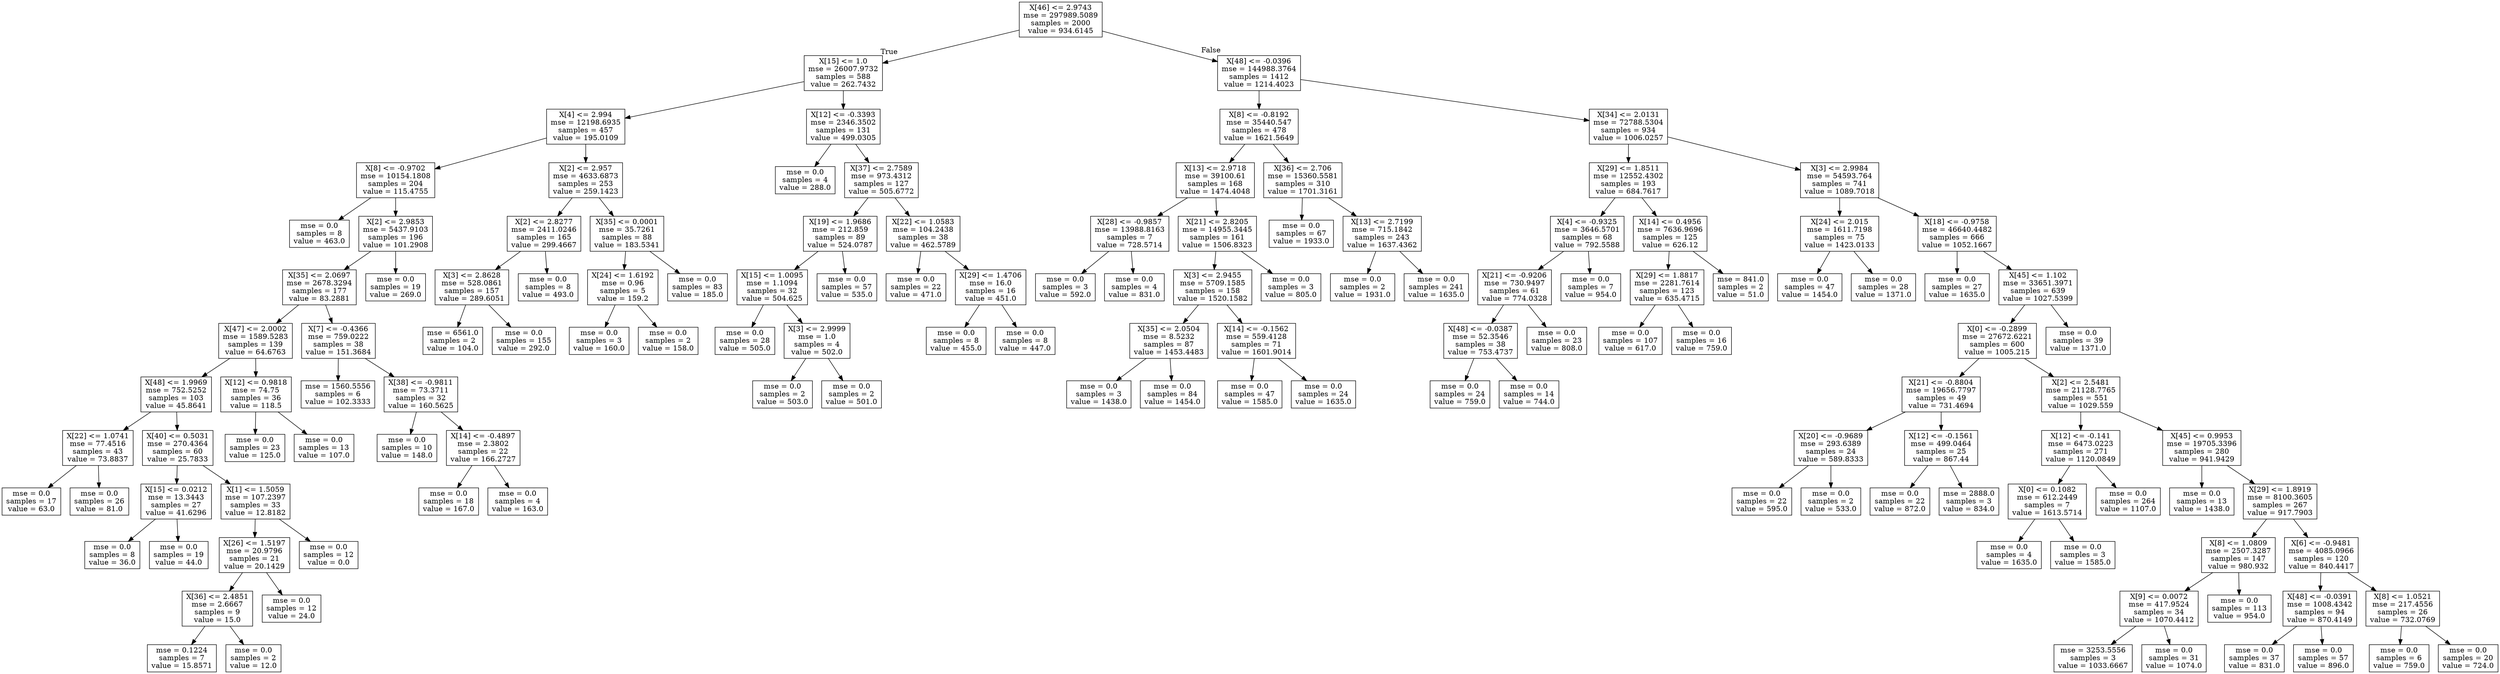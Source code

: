 digraph Tree {
node [shape=box] ;
0 [label="X[46] <= 2.9743\nmse = 297989.5089\nsamples = 2000\nvalue = 934.6145"] ;
1 [label="X[15] <= 1.0\nmse = 26007.9732\nsamples = 588\nvalue = 262.7432"] ;
0 -> 1 [labeldistance=2.5, labelangle=45, headlabel="True"] ;
2 [label="X[4] <= 2.994\nmse = 12198.6935\nsamples = 457\nvalue = 195.0109"] ;
1 -> 2 ;
3 [label="X[8] <= -0.9702\nmse = 10154.1808\nsamples = 204\nvalue = 115.4755"] ;
2 -> 3 ;
4 [label="mse = 0.0\nsamples = 8\nvalue = 463.0"] ;
3 -> 4 ;
5 [label="X[2] <= 2.9853\nmse = 5437.9103\nsamples = 196\nvalue = 101.2908"] ;
3 -> 5 ;
6 [label="X[35] <= 2.0697\nmse = 2678.3294\nsamples = 177\nvalue = 83.2881"] ;
5 -> 6 ;
7 [label="X[47] <= 2.0002\nmse = 1589.5283\nsamples = 139\nvalue = 64.6763"] ;
6 -> 7 ;
8 [label="X[48] <= 1.9969\nmse = 752.5252\nsamples = 103\nvalue = 45.8641"] ;
7 -> 8 ;
9 [label="X[22] <= 1.0741\nmse = 77.4516\nsamples = 43\nvalue = 73.8837"] ;
8 -> 9 ;
10 [label="mse = 0.0\nsamples = 17\nvalue = 63.0"] ;
9 -> 10 ;
11 [label="mse = 0.0\nsamples = 26\nvalue = 81.0"] ;
9 -> 11 ;
12 [label="X[40] <= 0.5031\nmse = 270.4364\nsamples = 60\nvalue = 25.7833"] ;
8 -> 12 ;
13 [label="X[15] <= 0.0212\nmse = 13.3443\nsamples = 27\nvalue = 41.6296"] ;
12 -> 13 ;
14 [label="mse = 0.0\nsamples = 8\nvalue = 36.0"] ;
13 -> 14 ;
15 [label="mse = 0.0\nsamples = 19\nvalue = 44.0"] ;
13 -> 15 ;
16 [label="X[1] <= 1.5059\nmse = 107.2397\nsamples = 33\nvalue = 12.8182"] ;
12 -> 16 ;
17 [label="X[26] <= 1.5197\nmse = 20.9796\nsamples = 21\nvalue = 20.1429"] ;
16 -> 17 ;
18 [label="X[36] <= 2.4851\nmse = 2.6667\nsamples = 9\nvalue = 15.0"] ;
17 -> 18 ;
19 [label="mse = 0.1224\nsamples = 7\nvalue = 15.8571"] ;
18 -> 19 ;
20 [label="mse = 0.0\nsamples = 2\nvalue = 12.0"] ;
18 -> 20 ;
21 [label="mse = 0.0\nsamples = 12\nvalue = 24.0"] ;
17 -> 21 ;
22 [label="mse = 0.0\nsamples = 12\nvalue = 0.0"] ;
16 -> 22 ;
23 [label="X[12] <= 0.9818\nmse = 74.75\nsamples = 36\nvalue = 118.5"] ;
7 -> 23 ;
24 [label="mse = 0.0\nsamples = 23\nvalue = 125.0"] ;
23 -> 24 ;
25 [label="mse = 0.0\nsamples = 13\nvalue = 107.0"] ;
23 -> 25 ;
26 [label="X[7] <= -0.4366\nmse = 759.0222\nsamples = 38\nvalue = 151.3684"] ;
6 -> 26 ;
27 [label="mse = 1560.5556\nsamples = 6\nvalue = 102.3333"] ;
26 -> 27 ;
28 [label="X[38] <= -0.9811\nmse = 73.3711\nsamples = 32\nvalue = 160.5625"] ;
26 -> 28 ;
29 [label="mse = 0.0\nsamples = 10\nvalue = 148.0"] ;
28 -> 29 ;
30 [label="X[14] <= -0.4897\nmse = 2.3802\nsamples = 22\nvalue = 166.2727"] ;
28 -> 30 ;
31 [label="mse = 0.0\nsamples = 18\nvalue = 167.0"] ;
30 -> 31 ;
32 [label="mse = 0.0\nsamples = 4\nvalue = 163.0"] ;
30 -> 32 ;
33 [label="mse = 0.0\nsamples = 19\nvalue = 269.0"] ;
5 -> 33 ;
34 [label="X[2] <= 2.957\nmse = 4633.6873\nsamples = 253\nvalue = 259.1423"] ;
2 -> 34 ;
35 [label="X[2] <= 2.8277\nmse = 2411.0246\nsamples = 165\nvalue = 299.4667"] ;
34 -> 35 ;
36 [label="X[3] <= 2.8628\nmse = 528.0861\nsamples = 157\nvalue = 289.6051"] ;
35 -> 36 ;
37 [label="mse = 6561.0\nsamples = 2\nvalue = 104.0"] ;
36 -> 37 ;
38 [label="mse = 0.0\nsamples = 155\nvalue = 292.0"] ;
36 -> 38 ;
39 [label="mse = 0.0\nsamples = 8\nvalue = 493.0"] ;
35 -> 39 ;
40 [label="X[35] <= 0.0001\nmse = 35.7261\nsamples = 88\nvalue = 183.5341"] ;
34 -> 40 ;
41 [label="X[24] <= 1.6192\nmse = 0.96\nsamples = 5\nvalue = 159.2"] ;
40 -> 41 ;
42 [label="mse = 0.0\nsamples = 3\nvalue = 160.0"] ;
41 -> 42 ;
43 [label="mse = 0.0\nsamples = 2\nvalue = 158.0"] ;
41 -> 43 ;
44 [label="mse = 0.0\nsamples = 83\nvalue = 185.0"] ;
40 -> 44 ;
45 [label="X[12] <= -0.3393\nmse = 2346.3502\nsamples = 131\nvalue = 499.0305"] ;
1 -> 45 ;
46 [label="mse = 0.0\nsamples = 4\nvalue = 288.0"] ;
45 -> 46 ;
47 [label="X[37] <= 2.7589\nmse = 973.4312\nsamples = 127\nvalue = 505.6772"] ;
45 -> 47 ;
48 [label="X[19] <= 1.9686\nmse = 212.859\nsamples = 89\nvalue = 524.0787"] ;
47 -> 48 ;
49 [label="X[15] <= 1.0095\nmse = 1.1094\nsamples = 32\nvalue = 504.625"] ;
48 -> 49 ;
50 [label="mse = 0.0\nsamples = 28\nvalue = 505.0"] ;
49 -> 50 ;
51 [label="X[3] <= 2.9999\nmse = 1.0\nsamples = 4\nvalue = 502.0"] ;
49 -> 51 ;
52 [label="mse = 0.0\nsamples = 2\nvalue = 503.0"] ;
51 -> 52 ;
53 [label="mse = 0.0\nsamples = 2\nvalue = 501.0"] ;
51 -> 53 ;
54 [label="mse = 0.0\nsamples = 57\nvalue = 535.0"] ;
48 -> 54 ;
55 [label="X[22] <= 1.0583\nmse = 104.2438\nsamples = 38\nvalue = 462.5789"] ;
47 -> 55 ;
56 [label="mse = 0.0\nsamples = 22\nvalue = 471.0"] ;
55 -> 56 ;
57 [label="X[29] <= 1.4706\nmse = 16.0\nsamples = 16\nvalue = 451.0"] ;
55 -> 57 ;
58 [label="mse = 0.0\nsamples = 8\nvalue = 455.0"] ;
57 -> 58 ;
59 [label="mse = 0.0\nsamples = 8\nvalue = 447.0"] ;
57 -> 59 ;
60 [label="X[48] <= -0.0396\nmse = 144988.3764\nsamples = 1412\nvalue = 1214.4023"] ;
0 -> 60 [labeldistance=2.5, labelangle=-45, headlabel="False"] ;
61 [label="X[8] <= -0.8192\nmse = 35440.547\nsamples = 478\nvalue = 1621.5649"] ;
60 -> 61 ;
62 [label="X[13] <= 2.9718\nmse = 39100.61\nsamples = 168\nvalue = 1474.4048"] ;
61 -> 62 ;
63 [label="X[28] <= -0.9857\nmse = 13988.8163\nsamples = 7\nvalue = 728.5714"] ;
62 -> 63 ;
64 [label="mse = 0.0\nsamples = 3\nvalue = 592.0"] ;
63 -> 64 ;
65 [label="mse = 0.0\nsamples = 4\nvalue = 831.0"] ;
63 -> 65 ;
66 [label="X[21] <= 2.8205\nmse = 14955.3445\nsamples = 161\nvalue = 1506.8323"] ;
62 -> 66 ;
67 [label="X[3] <= 2.9455\nmse = 5709.1585\nsamples = 158\nvalue = 1520.1582"] ;
66 -> 67 ;
68 [label="X[35] <= 2.0504\nmse = 8.5232\nsamples = 87\nvalue = 1453.4483"] ;
67 -> 68 ;
69 [label="mse = 0.0\nsamples = 3\nvalue = 1438.0"] ;
68 -> 69 ;
70 [label="mse = 0.0\nsamples = 84\nvalue = 1454.0"] ;
68 -> 70 ;
71 [label="X[14] <= -0.1562\nmse = 559.4128\nsamples = 71\nvalue = 1601.9014"] ;
67 -> 71 ;
72 [label="mse = 0.0\nsamples = 47\nvalue = 1585.0"] ;
71 -> 72 ;
73 [label="mse = 0.0\nsamples = 24\nvalue = 1635.0"] ;
71 -> 73 ;
74 [label="mse = 0.0\nsamples = 3\nvalue = 805.0"] ;
66 -> 74 ;
75 [label="X[36] <= 2.706\nmse = 15360.5581\nsamples = 310\nvalue = 1701.3161"] ;
61 -> 75 ;
76 [label="mse = 0.0\nsamples = 67\nvalue = 1933.0"] ;
75 -> 76 ;
77 [label="X[13] <= 2.7199\nmse = 715.1842\nsamples = 243\nvalue = 1637.4362"] ;
75 -> 77 ;
78 [label="mse = 0.0\nsamples = 2\nvalue = 1931.0"] ;
77 -> 78 ;
79 [label="mse = 0.0\nsamples = 241\nvalue = 1635.0"] ;
77 -> 79 ;
80 [label="X[34] <= 2.0131\nmse = 72788.5304\nsamples = 934\nvalue = 1006.0257"] ;
60 -> 80 ;
81 [label="X[29] <= 1.8511\nmse = 12552.4302\nsamples = 193\nvalue = 684.7617"] ;
80 -> 81 ;
82 [label="X[4] <= -0.9325\nmse = 3646.5701\nsamples = 68\nvalue = 792.5588"] ;
81 -> 82 ;
83 [label="X[21] <= -0.9206\nmse = 730.9497\nsamples = 61\nvalue = 774.0328"] ;
82 -> 83 ;
84 [label="X[48] <= -0.0387\nmse = 52.3546\nsamples = 38\nvalue = 753.4737"] ;
83 -> 84 ;
85 [label="mse = 0.0\nsamples = 24\nvalue = 759.0"] ;
84 -> 85 ;
86 [label="mse = 0.0\nsamples = 14\nvalue = 744.0"] ;
84 -> 86 ;
87 [label="mse = 0.0\nsamples = 23\nvalue = 808.0"] ;
83 -> 87 ;
88 [label="mse = 0.0\nsamples = 7\nvalue = 954.0"] ;
82 -> 88 ;
89 [label="X[14] <= 0.4956\nmse = 7636.9696\nsamples = 125\nvalue = 626.12"] ;
81 -> 89 ;
90 [label="X[29] <= 1.8817\nmse = 2281.7614\nsamples = 123\nvalue = 635.4715"] ;
89 -> 90 ;
91 [label="mse = 0.0\nsamples = 107\nvalue = 617.0"] ;
90 -> 91 ;
92 [label="mse = 0.0\nsamples = 16\nvalue = 759.0"] ;
90 -> 92 ;
93 [label="mse = 841.0\nsamples = 2\nvalue = 51.0"] ;
89 -> 93 ;
94 [label="X[3] <= 2.9984\nmse = 54593.764\nsamples = 741\nvalue = 1089.7018"] ;
80 -> 94 ;
95 [label="X[24] <= 2.015\nmse = 1611.7198\nsamples = 75\nvalue = 1423.0133"] ;
94 -> 95 ;
96 [label="mse = 0.0\nsamples = 47\nvalue = 1454.0"] ;
95 -> 96 ;
97 [label="mse = 0.0\nsamples = 28\nvalue = 1371.0"] ;
95 -> 97 ;
98 [label="X[18] <= -0.9758\nmse = 46640.4482\nsamples = 666\nvalue = 1052.1667"] ;
94 -> 98 ;
99 [label="mse = 0.0\nsamples = 27\nvalue = 1635.0"] ;
98 -> 99 ;
100 [label="X[45] <= 1.102\nmse = 33651.3971\nsamples = 639\nvalue = 1027.5399"] ;
98 -> 100 ;
101 [label="X[0] <= -0.2899\nmse = 27672.6221\nsamples = 600\nvalue = 1005.215"] ;
100 -> 101 ;
102 [label="X[21] <= -0.8804\nmse = 19656.7797\nsamples = 49\nvalue = 731.4694"] ;
101 -> 102 ;
103 [label="X[20] <= -0.9689\nmse = 293.6389\nsamples = 24\nvalue = 589.8333"] ;
102 -> 103 ;
104 [label="mse = 0.0\nsamples = 22\nvalue = 595.0"] ;
103 -> 104 ;
105 [label="mse = 0.0\nsamples = 2\nvalue = 533.0"] ;
103 -> 105 ;
106 [label="X[12] <= -0.1561\nmse = 499.0464\nsamples = 25\nvalue = 867.44"] ;
102 -> 106 ;
107 [label="mse = 0.0\nsamples = 22\nvalue = 872.0"] ;
106 -> 107 ;
108 [label="mse = 2888.0\nsamples = 3\nvalue = 834.0"] ;
106 -> 108 ;
109 [label="X[2] <= 2.5481\nmse = 21128.7765\nsamples = 551\nvalue = 1029.559"] ;
101 -> 109 ;
110 [label="X[12] <= -0.141\nmse = 6473.0223\nsamples = 271\nvalue = 1120.0849"] ;
109 -> 110 ;
111 [label="X[0] <= 0.1082\nmse = 612.2449\nsamples = 7\nvalue = 1613.5714"] ;
110 -> 111 ;
112 [label="mse = 0.0\nsamples = 4\nvalue = 1635.0"] ;
111 -> 112 ;
113 [label="mse = 0.0\nsamples = 3\nvalue = 1585.0"] ;
111 -> 113 ;
114 [label="mse = 0.0\nsamples = 264\nvalue = 1107.0"] ;
110 -> 114 ;
115 [label="X[45] <= 0.9953\nmse = 19705.3396\nsamples = 280\nvalue = 941.9429"] ;
109 -> 115 ;
116 [label="mse = 0.0\nsamples = 13\nvalue = 1438.0"] ;
115 -> 116 ;
117 [label="X[29] <= 1.8919\nmse = 8100.3605\nsamples = 267\nvalue = 917.7903"] ;
115 -> 117 ;
118 [label="X[8] <= 1.0809\nmse = 2507.3287\nsamples = 147\nvalue = 980.932"] ;
117 -> 118 ;
119 [label="X[9] <= 0.0072\nmse = 417.9524\nsamples = 34\nvalue = 1070.4412"] ;
118 -> 119 ;
120 [label="mse = 3253.5556\nsamples = 3\nvalue = 1033.6667"] ;
119 -> 120 ;
121 [label="mse = 0.0\nsamples = 31\nvalue = 1074.0"] ;
119 -> 121 ;
122 [label="mse = 0.0\nsamples = 113\nvalue = 954.0"] ;
118 -> 122 ;
123 [label="X[6] <= -0.9481\nmse = 4085.0966\nsamples = 120\nvalue = 840.4417"] ;
117 -> 123 ;
124 [label="X[48] <= -0.0391\nmse = 1008.4342\nsamples = 94\nvalue = 870.4149"] ;
123 -> 124 ;
125 [label="mse = 0.0\nsamples = 37\nvalue = 831.0"] ;
124 -> 125 ;
126 [label="mse = 0.0\nsamples = 57\nvalue = 896.0"] ;
124 -> 126 ;
127 [label="X[8] <= 1.0521\nmse = 217.4556\nsamples = 26\nvalue = 732.0769"] ;
123 -> 127 ;
128 [label="mse = 0.0\nsamples = 6\nvalue = 759.0"] ;
127 -> 128 ;
129 [label="mse = 0.0\nsamples = 20\nvalue = 724.0"] ;
127 -> 129 ;
130 [label="mse = 0.0\nsamples = 39\nvalue = 1371.0"] ;
100 -> 130 ;
}